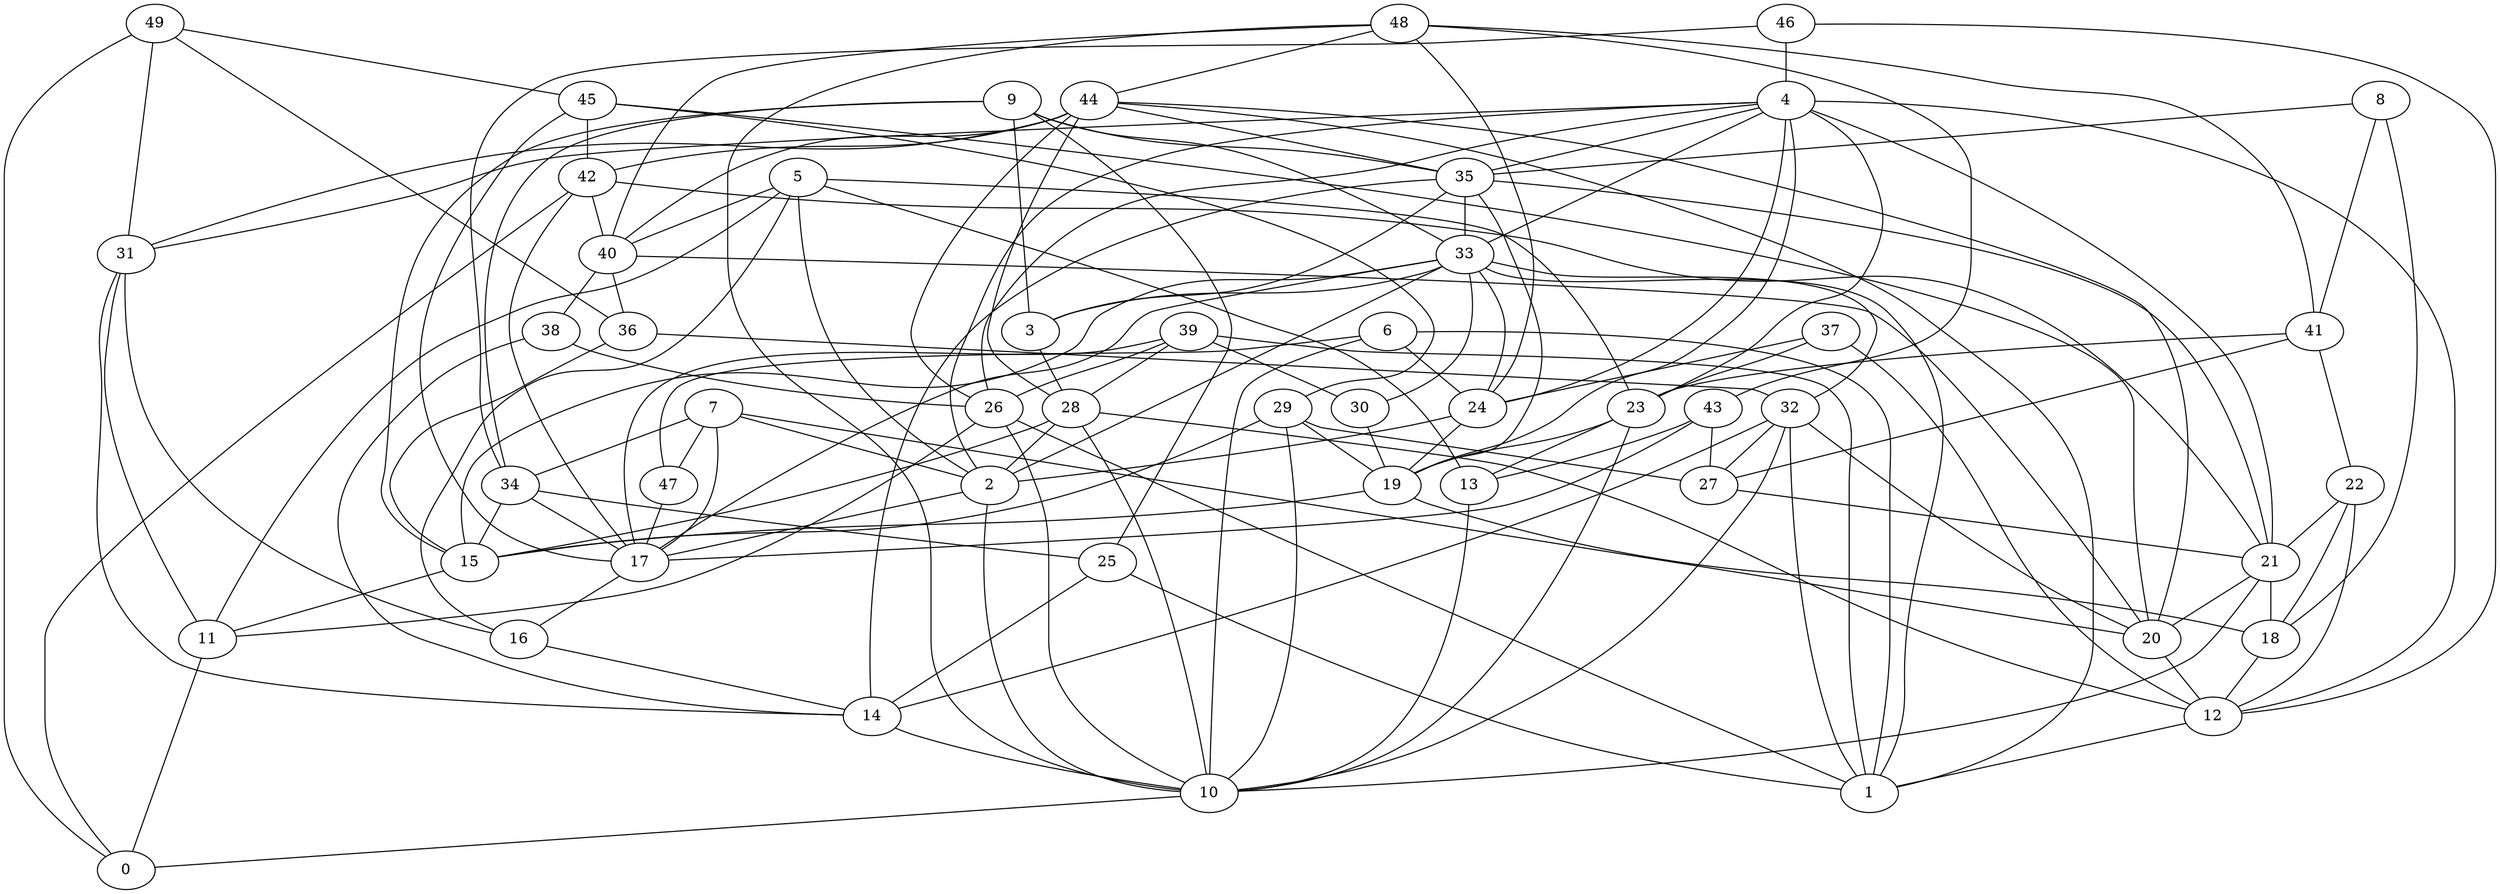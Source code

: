 digraph GG_graph {

subgraph G_graph {
edge [color = black]
"24" -> "19" [dir = none]
"24" -> "2" [dir = none]
"37" -> "24" [dir = none]
"37" -> "12" [dir = none]
"37" -> "23" [dir = none]
"18" -> "12" [dir = none]
"38" -> "14" [dir = none]
"38" -> "26" [dir = none]
"48" -> "10" [dir = none]
"48" -> "40" [dir = none]
"48" -> "44" [dir = none]
"48" -> "43" [dir = none]
"48" -> "41" [dir = none]
"43" -> "13" [dir = none]
"43" -> "27" [dir = none]
"43" -> "17" [dir = none]
"8" -> "41" [dir = none]
"8" -> "18" [dir = none]
"8" -> "35" [dir = none]
"19" -> "18" [dir = none]
"19" -> "15" [dir = none]
"32" -> "10" [dir = none]
"32" -> "27" [dir = none]
"32" -> "14" [dir = none]
"32" -> "20" [dir = none]
"32" -> "1" [dir = none]
"26" -> "1" [dir = none]
"26" -> "11" [dir = none]
"26" -> "10" [dir = none]
"29" -> "27" [dir = none]
"29" -> "19" [dir = none]
"29" -> "15" [dir = none]
"29" -> "10" [dir = none]
"13" -> "10" [dir = none]
"20" -> "12" [dir = none]
"46" -> "34" [dir = none]
"46" -> "12" [dir = none]
"46" -> "4" [dir = none]
"5" -> "16" [dir = none]
"5" -> "13" [dir = none]
"5" -> "23" [dir = none]
"5" -> "2" [dir = none]
"5" -> "11" [dir = none]
"5" -> "40" [dir = none]
"36" -> "15" [dir = none]
"36" -> "32" [dir = none]
"15" -> "11" [dir = none]
"22" -> "18" [dir = none]
"22" -> "21" [dir = none]
"22" -> "12" [dir = none]
"9" -> "3" [dir = none]
"9" -> "15" [dir = none]
"9" -> "34" [dir = none]
"9" -> "33" [dir = none]
"9" -> "35" [dir = none]
"9" -> "25" [dir = none]
"23" -> "19" [dir = none]
"23" -> "13" [dir = none]
"23" -> "10" [dir = none]
"21" -> "10" [dir = none]
"21" -> "20" [dir = none]
"21" -> "18" [dir = none]
"7" -> "47" [dir = none]
"7" -> "17" [dir = none]
"7" -> "2" [dir = none]
"7" -> "20" [dir = none]
"10" -> "0" [dir = none]
"42" -> "40" [dir = none]
"42" -> "0" [dir = none]
"42" -> "17" [dir = none]
"42" -> "21" [dir = none]
"49" -> "45" [dir = none]
"49" -> "31" [dir = none]
"49" -> "0" [dir = none]
"49" -> "36" [dir = none]
"27" -> "21" [dir = none]
"35" -> "14" [dir = none]
"35" -> "3" [dir = none]
"35" -> "33" [dir = none]
"35" -> "21" [dir = none]
"35" -> "19" [dir = none]
"40" -> "20" [dir = none]
"40" -> "36" [dir = none]
"40" -> "38" [dir = none]
"17" -> "16" [dir = none]
"41" -> "23" [dir = none]
"41" -> "22" [dir = none]
"41" -> "27" [dir = none]
"28" -> "12" [dir = none]
"28" -> "2" [dir = none]
"28" -> "10" [dir = none]
"28" -> "15" [dir = none]
"31" -> "11" [dir = none]
"31" -> "14" [dir = none]
"31" -> "16" [dir = none]
"47" -> "17" [dir = none]
"16" -> "14" [dir = none]
"4" -> "21" [dir = none]
"4" -> "24" [dir = none]
"4" -> "23" [dir = none]
"4" -> "2" [dir = none]
"4" -> "35" [dir = none]
"4" -> "26" [dir = none]
"4" -> "19" [dir = none]
"4" -> "31" [dir = none]
"4" -> "33" [dir = none]
"4" -> "12" [dir = none]
"44" -> "42" [dir = none]
"44" -> "28" [dir = none]
"44" -> "31" [dir = none]
"44" -> "35" [dir = none]
"44" -> "1" [dir = none]
"44" -> "40" [dir = none]
"44" -> "20" [dir = none]
"12" -> "1" [dir = none]
"2" -> "10" [dir = none]
"2" -> "17" [dir = none]
"25" -> "14" [dir = none]
"25" -> "1" [dir = none]
"3" -> "28" [dir = none]
"45" -> "29" [dir = none]
"45" -> "20" [dir = none]
"45" -> "42" [dir = none]
"45" -> "17" [dir = none]
"6" -> "1" [dir = none]
"6" -> "24" [dir = none]
"6" -> "10" [dir = none]
"6" -> "47" [dir = none]
"30" -> "19" [dir = none]
"14" -> "10" [dir = none]
"34" -> "25" [dir = none]
"34" -> "15" [dir = none]
"34" -> "17" [dir = none]
"33" -> "15" [dir = none]
"33" -> "2" [dir = none]
"33" -> "30" [dir = none]
"33" -> "17" [dir = none]
"33" -> "32" [dir = none]
"33" -> "3" [dir = none]
"33" -> "1" [dir = none]
"33" -> "24" [dir = none]
"11" -> "0" [dir = none]
"39" -> "26" [dir = none]
"39" -> "1" [dir = none]
"39" -> "17" [dir = none]
"39" -> "28" [dir = none]
"39" -> "30" [dir = none]
"48" -> "24" [dir = none]
"44" -> "26" [dir = none]
"7" -> "34" [dir = none]
}

}
